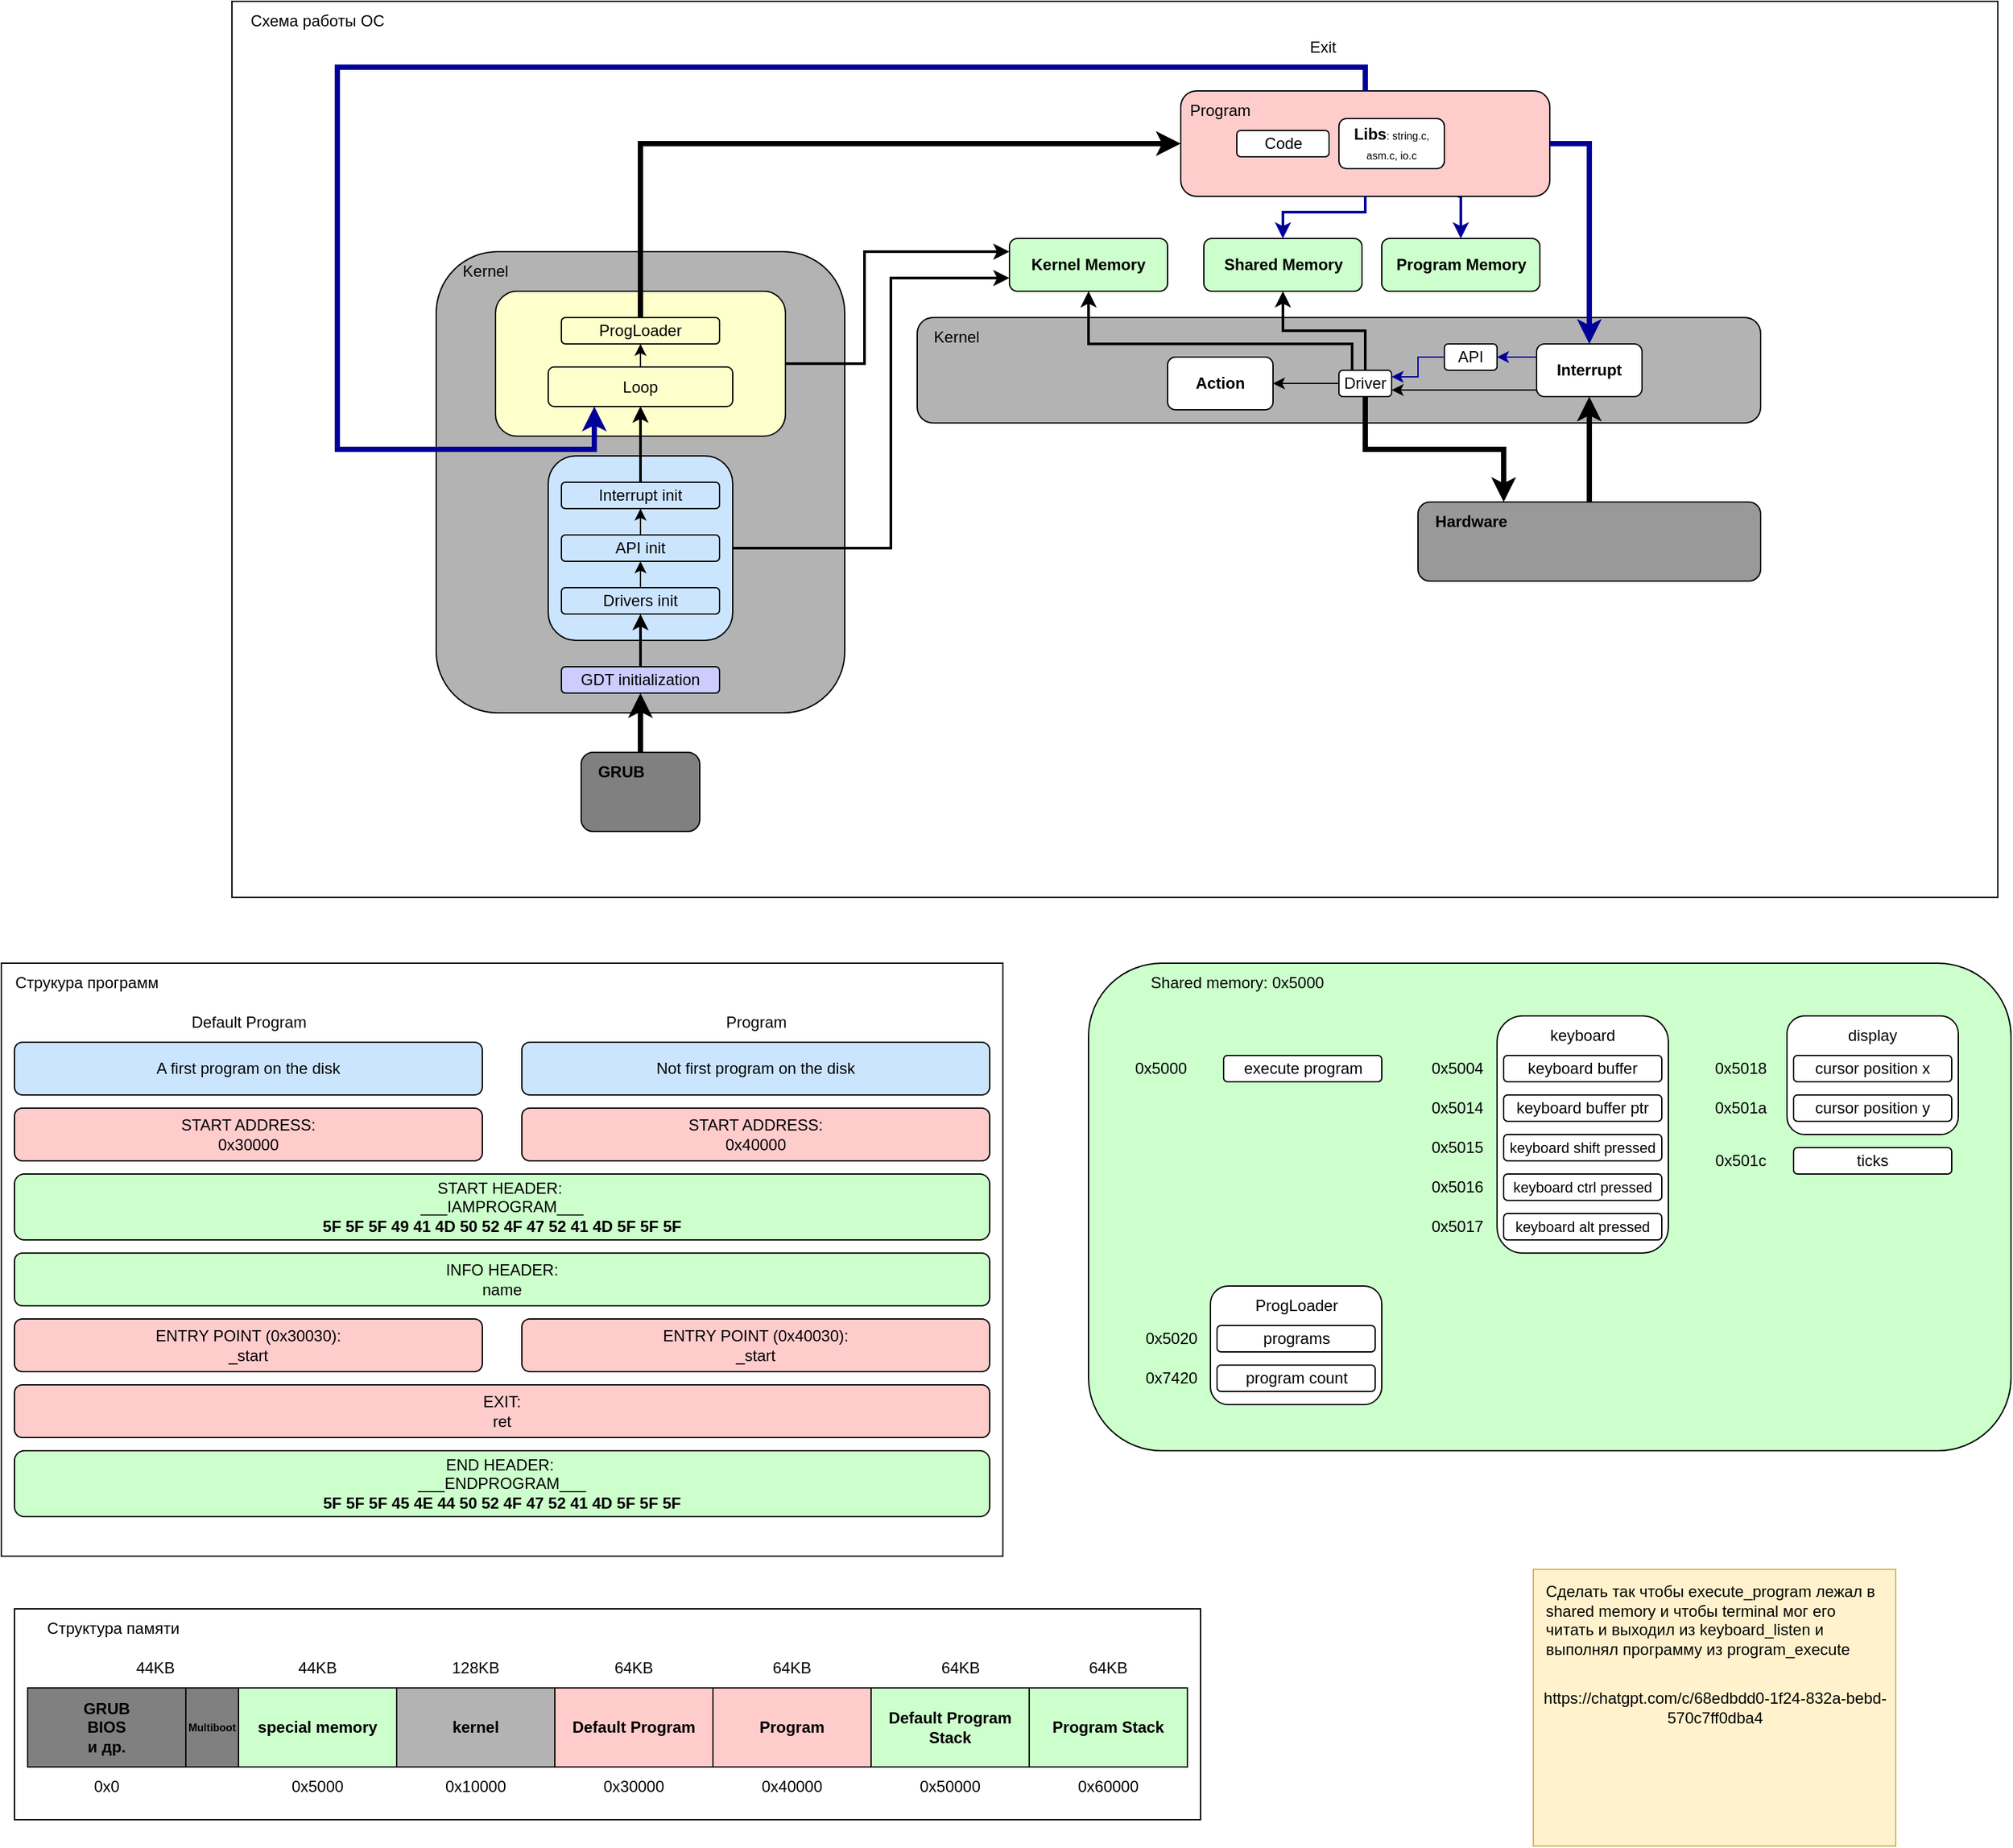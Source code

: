 <mxfile version="28.1.2">
  <diagram name="Page-1" id="FCg047ZmniYvs8AbTUPz">
    <mxGraphModel dx="1831" dy="602" grid="1" gridSize="10" guides="1" tooltips="1" connect="1" arrows="1" fold="1" page="1" pageScale="1" pageWidth="850" pageHeight="1100" math="0" shadow="0">
      <root>
        <mxCell id="0" />
        <mxCell id="1" parent="0" />
        <mxCell id="QtdNPSn90gwQSZT8zCZ1-62" value="" style="rounded=0;whiteSpace=wrap;html=1;" parent="1" vertex="1">
          <mxGeometry x="-795" y="1280" width="900" height="160" as="geometry" />
        </mxCell>
        <mxCell id="rvBd5DFb6fozkhR1xG3s-3" value="" style="rounded=0;whiteSpace=wrap;html=1;" parent="1" vertex="1">
          <mxGeometry x="-805" y="790" width="760" height="450" as="geometry" />
        </mxCell>
        <mxCell id="rvBd5DFb6fozkhR1xG3s-4" value="Струкура программ" style="text;html=1;align=center;verticalAlign=middle;whiteSpace=wrap;rounded=0;" parent="1" vertex="1">
          <mxGeometry x="-805" y="790" width="130" height="30" as="geometry" />
        </mxCell>
        <mxCell id="-tcE8rUrM36b7BvTMz05-57" value="" style="rounded=1;whiteSpace=wrap;html=1;fontStyle=1;align=center;fillColor=#CCFFCC;" parent="1" vertex="1">
          <mxGeometry x="20" y="790" width="700" height="370" as="geometry" />
        </mxCell>
        <mxCell id="-tcE8rUrM36b7BvTMz05-58" value="Shared&amp;nbsp;memory: 0x5000" style="text;html=1;align=center;verticalAlign=middle;whiteSpace=wrap;rounded=0;" parent="1" vertex="1">
          <mxGeometry x="62.5" y="790" width="140" height="30" as="geometry" />
        </mxCell>
        <mxCell id="-tcE8rUrM36b7BvTMz05-63" value="" style="group" parent="1" vertex="1" connectable="0">
          <mxGeometry x="330" y="830" width="130" height="180" as="geometry" />
        </mxCell>
        <mxCell id="-tcE8rUrM36b7BvTMz05-61" value="" style="rounded=1;whiteSpace=wrap;html=1;" parent="-tcE8rUrM36b7BvTMz05-63" vertex="1">
          <mxGeometry width="130" height="180" as="geometry" />
        </mxCell>
        <mxCell id="-tcE8rUrM36b7BvTMz05-59" value="keyboard buffer" style="rounded=1;whiteSpace=wrap;html=1;" parent="-tcE8rUrM36b7BvTMz05-63" vertex="1">
          <mxGeometry x="5" y="30" width="120" height="20" as="geometry" />
        </mxCell>
        <mxCell id="-tcE8rUrM36b7BvTMz05-60" value="keyboard buffer ptr" style="rounded=1;whiteSpace=wrap;html=1;" parent="-tcE8rUrM36b7BvTMz05-63" vertex="1">
          <mxGeometry x="5" y="60" width="120" height="20" as="geometry" />
        </mxCell>
        <mxCell id="-tcE8rUrM36b7BvTMz05-62" value="keyboard" style="text;html=1;align=center;verticalAlign=middle;whiteSpace=wrap;rounded=0;" parent="-tcE8rUrM36b7BvTMz05-63" vertex="1">
          <mxGeometry x="5" width="120" height="30" as="geometry" />
        </mxCell>
        <mxCell id="-tcE8rUrM36b7BvTMz05-70" value="&lt;font style=&quot;font-size: 11px;&quot;&gt;keyboard shift pressed&lt;/font&gt;" style="rounded=1;whiteSpace=wrap;html=1;" parent="-tcE8rUrM36b7BvTMz05-63" vertex="1">
          <mxGeometry x="5" y="90" width="120" height="20" as="geometry" />
        </mxCell>
        <mxCell id="Fx7pZhKHwuvRIzn_ycLN-7" value="&lt;font style=&quot;font-size: 11px;&quot;&gt;keyboard ctrl pressed&lt;/font&gt;" style="rounded=1;whiteSpace=wrap;html=1;" parent="-tcE8rUrM36b7BvTMz05-63" vertex="1">
          <mxGeometry x="5" y="120" width="120" height="20" as="geometry" />
        </mxCell>
        <mxCell id="Fx7pZhKHwuvRIzn_ycLN-8" value="&lt;font style=&quot;font-size: 11px;&quot;&gt;keyboard alt pressed&lt;/font&gt;" style="rounded=1;whiteSpace=wrap;html=1;" parent="-tcE8rUrM36b7BvTMz05-63" vertex="1">
          <mxGeometry x="5" y="150" width="120" height="20" as="geometry" />
        </mxCell>
        <mxCell id="-tcE8rUrM36b7BvTMz05-65" value="" style="group" parent="1" vertex="1" connectable="0">
          <mxGeometry x="550" y="830" width="130" height="120" as="geometry" />
        </mxCell>
        <mxCell id="-tcE8rUrM36b7BvTMz05-66" value="" style="rounded=1;whiteSpace=wrap;html=1;" parent="-tcE8rUrM36b7BvTMz05-65" vertex="1">
          <mxGeometry width="130" height="90" as="geometry" />
        </mxCell>
        <mxCell id="-tcE8rUrM36b7BvTMz05-67" value="cursor position x" style="rounded=1;whiteSpace=wrap;html=1;" parent="-tcE8rUrM36b7BvTMz05-65" vertex="1">
          <mxGeometry x="5" y="30" width="120" height="20" as="geometry" />
        </mxCell>
        <mxCell id="-tcE8rUrM36b7BvTMz05-68" value="cursor position y" style="rounded=1;whiteSpace=wrap;html=1;" parent="-tcE8rUrM36b7BvTMz05-65" vertex="1">
          <mxGeometry x="5" y="60" width="120" height="20" as="geometry" />
        </mxCell>
        <mxCell id="-tcE8rUrM36b7BvTMz05-69" value="display" style="text;html=1;align=center;verticalAlign=middle;whiteSpace=wrap;rounded=0;" parent="-tcE8rUrM36b7BvTMz05-65" vertex="1">
          <mxGeometry x="5" width="120" height="30" as="geometry" />
        </mxCell>
        <mxCell id="9-nSru1XXpZIgcONNZPy-1" value="0x5004" style="text;html=1;align=center;verticalAlign=middle;whiteSpace=wrap;rounded=0;" parent="1" vertex="1">
          <mxGeometry x="270" y="860" width="60" height="20" as="geometry" />
        </mxCell>
        <mxCell id="9-nSru1XXpZIgcONNZPy-2" value="0x5014" style="text;html=1;align=center;verticalAlign=middle;whiteSpace=wrap;rounded=0;" parent="1" vertex="1">
          <mxGeometry x="270" y="890" width="60" height="20" as="geometry" />
        </mxCell>
        <mxCell id="9-nSru1XXpZIgcONNZPy-3" value="0x5015" style="text;html=1;align=center;verticalAlign=middle;whiteSpace=wrap;rounded=0;" parent="1" vertex="1">
          <mxGeometry x="270" y="920" width="60" height="20" as="geometry" />
        </mxCell>
        <mxCell id="Fx7pZhKHwuvRIzn_ycLN-9" value="0x5016" style="text;html=1;align=center;verticalAlign=middle;whiteSpace=wrap;rounded=0;" parent="1" vertex="1">
          <mxGeometry x="270" y="950" width="60" height="20" as="geometry" />
        </mxCell>
        <mxCell id="Fx7pZhKHwuvRIzn_ycLN-10" value="0x5017" style="text;html=1;align=center;verticalAlign=middle;whiteSpace=wrap;rounded=0;" parent="1" vertex="1">
          <mxGeometry x="270" y="980" width="60" height="20" as="geometry" />
        </mxCell>
        <mxCell id="Fx7pZhKHwuvRIzn_ycLN-11" value="0x5018" style="text;html=1;align=center;verticalAlign=middle;whiteSpace=wrap;rounded=0;" parent="1" vertex="1">
          <mxGeometry x="485" y="860" width="60" height="20" as="geometry" />
        </mxCell>
        <mxCell id="Fx7pZhKHwuvRIzn_ycLN-13" value="0x501a" style="text;html=1;align=center;verticalAlign=middle;whiteSpace=wrap;rounded=0;" parent="1" vertex="1">
          <mxGeometry x="485" y="890" width="60" height="20" as="geometry" />
        </mxCell>
        <mxCell id="Fx7pZhKHwuvRIzn_ycLN-20" value="ticks" style="rounded=1;whiteSpace=wrap;html=1;" parent="1" vertex="1">
          <mxGeometry x="555" y="930" width="120" height="20" as="geometry" />
        </mxCell>
        <mxCell id="Fx7pZhKHwuvRIzn_ycLN-21" value="0x501c" style="text;html=1;align=center;verticalAlign=middle;whiteSpace=wrap;rounded=0;" parent="1" vertex="1">
          <mxGeometry x="485" y="930" width="60" height="20" as="geometry" />
        </mxCell>
        <mxCell id="rvBd5DFb6fozkhR1xG3s-1" value="START HEADER:&amp;nbsp;&lt;br&gt;___IAMPROGRAM___&lt;br&gt;&lt;b&gt;5F 5F 5F 49 41 4D 50 52 4F 47 52 41 4D 5F 5F 5F&lt;/b&gt;" style="rounded=1;whiteSpace=wrap;html=1;fillColor=#CCFFCC;" parent="1" vertex="1">
          <mxGeometry x="-795" y="950" width="740" height="50" as="geometry" />
        </mxCell>
        <mxCell id="rvBd5DFb6fozkhR1xG3s-5" value="END HEADER:&amp;nbsp;&lt;br&gt;___ENDPROGRAM___&lt;br&gt;&lt;b&gt;5F 5F 5F 45 4E 44 50 52 4F 47 52 41 4D 5F 5F 5F&lt;/b&gt;" style="rounded=1;whiteSpace=wrap;html=1;fillColor=#CCFFCC;" parent="1" vertex="1">
          <mxGeometry x="-795" y="1160" width="740" height="50" as="geometry" />
        </mxCell>
        <mxCell id="rvBd5DFb6fozkhR1xG3s-6" value="ENTRY POINT (0x30030):&lt;br&gt;_start" style="rounded=1;whiteSpace=wrap;html=1;fillColor=#FFCCCC;" parent="1" vertex="1">
          <mxGeometry x="-795" y="1060" width="355" height="40" as="geometry" />
        </mxCell>
        <mxCell id="rvBd5DFb6fozkhR1xG3s-7" value="EXIT:&lt;br&gt;ret" style="rounded=1;whiteSpace=wrap;html=1;fillColor=#FFCCCC;" parent="1" vertex="1">
          <mxGeometry x="-795" y="1110" width="740" height="40" as="geometry" />
        </mxCell>
        <mxCell id="rvBd5DFb6fozkhR1xG3s-8" value="START ADDRESS:&lt;br&gt;0x30000" style="rounded=1;whiteSpace=wrap;html=1;fillColor=#FFCCCC;" parent="1" vertex="1">
          <mxGeometry x="-795" y="900" width="355" height="40" as="geometry" />
        </mxCell>
        <mxCell id="rvBd5DFb6fozkhR1xG3s-17" value="INFO HEADER:&lt;div&gt;name&lt;/div&gt;" style="rounded=1;whiteSpace=wrap;html=1;fillColor=#CCFFCC;" parent="1" vertex="1">
          <mxGeometry x="-795" y="1010" width="740" height="40" as="geometry" />
        </mxCell>
        <mxCell id="P1c2-JbZTMkBssamJEXa-22" value="" style="rounded=0;whiteSpace=wrap;html=1;" parent="1" vertex="1">
          <mxGeometry x="-785" y="1340" width="880" height="60" as="geometry" />
        </mxCell>
        <mxCell id="P1c2-JbZTMkBssamJEXa-23" value="Структура памяти" style="text;html=1;align=center;verticalAlign=middle;whiteSpace=wrap;rounded=0;" parent="1" vertex="1">
          <mxGeometry x="-785" y="1280" width="130" height="30" as="geometry" />
        </mxCell>
        <mxCell id="P1c2-JbZTMkBssamJEXa-24" value="GRUB&lt;br&gt;BIOS&lt;br&gt;и др." style="rounded=0;whiteSpace=wrap;html=1;fillColor=#808080;fontStyle=1" parent="1" vertex="1">
          <mxGeometry x="-785" y="1340" width="120" height="60" as="geometry" />
        </mxCell>
        <mxCell id="P1c2-JbZTMkBssamJEXa-25" value="" style="rounded=0;whiteSpace=wrap;html=1;fillColor=#808080;fontStyle=1" parent="1" vertex="1">
          <mxGeometry x="-665" y="1340" width="40" height="60" as="geometry" />
        </mxCell>
        <mxCell id="P1c2-JbZTMkBssamJEXa-26" value="0x0" style="text;html=1;align=center;verticalAlign=middle;whiteSpace=wrap;rounded=0;" parent="1" vertex="1">
          <mxGeometry x="-785" y="1400" width="120" height="30" as="geometry" />
        </mxCell>
        <mxCell id="P1c2-JbZTMkBssamJEXa-27" value="Multiboot" style="text;html=1;align=center;verticalAlign=middle;whiteSpace=wrap;rounded=0;fontStyle=1;rotation=0;fontSize=8;" parent="1" vertex="1">
          <mxGeometry x="-675" y="1357.5" width="60" height="25" as="geometry" />
        </mxCell>
        <mxCell id="P1c2-JbZTMkBssamJEXa-28" value="0x5000" style="text;html=1;align=center;verticalAlign=middle;whiteSpace=wrap;rounded=0;" parent="1" vertex="1">
          <mxGeometry x="-625" y="1400" width="120" height="30" as="geometry" />
        </mxCell>
        <mxCell id="P1c2-JbZTMkBssamJEXa-29" value="special memory" style="rounded=0;whiteSpace=wrap;html=1;fillColor=#CCFFCC;fontStyle=1" parent="1" vertex="1">
          <mxGeometry x="-625" y="1340" width="120" height="60" as="geometry" />
        </mxCell>
        <mxCell id="P1c2-JbZTMkBssamJEXa-30" value="kernel" style="rounded=0;whiteSpace=wrap;html=1;fillColor=#B3B3B3;fontStyle=1" parent="1" vertex="1">
          <mxGeometry x="-505" y="1340" width="120" height="60" as="geometry" />
        </mxCell>
        <mxCell id="P1c2-JbZTMkBssamJEXa-31" value="0x10000" style="text;html=1;align=center;verticalAlign=middle;whiteSpace=wrap;rounded=0;" parent="1" vertex="1">
          <mxGeometry x="-505" y="1400" width="120" height="30" as="geometry" />
        </mxCell>
        <mxCell id="P1c2-JbZTMkBssamJEXa-32" value="Default Program" style="rounded=0;whiteSpace=wrap;html=1;fillColor=#FFCCCC;fontStyle=1" parent="1" vertex="1">
          <mxGeometry x="-385" y="1340" width="120" height="60" as="geometry" />
        </mxCell>
        <mxCell id="P1c2-JbZTMkBssamJEXa-33" value="0x30000" style="text;html=1;align=center;verticalAlign=middle;whiteSpace=wrap;rounded=0;" parent="1" vertex="1">
          <mxGeometry x="-385" y="1400" width="120" height="30" as="geometry" />
        </mxCell>
        <mxCell id="P1c2-JbZTMkBssamJEXa-34" value="Program" style="rounded=0;whiteSpace=wrap;html=1;fillColor=#FFCCCC;fontStyle=1" parent="1" vertex="1">
          <mxGeometry x="-265" y="1340" width="120" height="60" as="geometry" />
        </mxCell>
        <mxCell id="P1c2-JbZTMkBssamJEXa-35" value="0x40000" style="text;html=1;align=center;verticalAlign=middle;whiteSpace=wrap;rounded=0;" parent="1" vertex="1">
          <mxGeometry x="-265" y="1400" width="120" height="30" as="geometry" />
        </mxCell>
        <mxCell id="P1c2-JbZTMkBssamJEXa-36" value="64KB" style="text;html=1;align=center;verticalAlign=middle;whiteSpace=wrap;rounded=0;" parent="1" vertex="1">
          <mxGeometry x="-348.75" y="1310" width="47.5" height="30" as="geometry" />
        </mxCell>
        <mxCell id="P1c2-JbZTMkBssamJEXa-37" value="64KB" style="text;html=1;align=center;verticalAlign=middle;whiteSpace=wrap;rounded=0;" parent="1" vertex="1">
          <mxGeometry x="-228.75" y="1310" width="47.5" height="30" as="geometry" />
        </mxCell>
        <mxCell id="P1c2-JbZTMkBssamJEXa-38" value="128KB" style="text;html=1;align=center;verticalAlign=middle;whiteSpace=wrap;rounded=0;" parent="1" vertex="1">
          <mxGeometry x="-468.75" y="1310" width="47.5" height="30" as="geometry" />
        </mxCell>
        <mxCell id="P1c2-JbZTMkBssamJEXa-39" value="44KB" style="text;html=1;align=center;verticalAlign=middle;whiteSpace=wrap;rounded=0;" parent="1" vertex="1">
          <mxGeometry x="-588.75" y="1310" width="47.5" height="30" as="geometry" />
        </mxCell>
        <mxCell id="P1c2-JbZTMkBssamJEXa-40" value="44KB" style="text;html=1;align=center;verticalAlign=middle;whiteSpace=wrap;rounded=0;" parent="1" vertex="1">
          <mxGeometry x="-712.5" y="1310" width="47.5" height="30" as="geometry" />
        </mxCell>
        <mxCell id="P1c2-JbZTMkBssamJEXa-42" value="Default Program Stack" style="rounded=0;whiteSpace=wrap;html=1;fillColor=#CCFFCC;fontStyle=1" parent="1" vertex="1">
          <mxGeometry x="-145" y="1340" width="120" height="60" as="geometry" />
        </mxCell>
        <mxCell id="P1c2-JbZTMkBssamJEXa-44" value="Program Stack" style="rounded=0;whiteSpace=wrap;html=1;fillColor=#CCFFCC;fontStyle=1" parent="1" vertex="1">
          <mxGeometry x="-25" y="1340" width="120" height="60" as="geometry" />
        </mxCell>
        <mxCell id="P1c2-JbZTMkBssamJEXa-45" value="0x50000" style="text;html=1;align=center;verticalAlign=middle;whiteSpace=wrap;rounded=0;" parent="1" vertex="1">
          <mxGeometry x="-145" y="1400" width="120" height="30" as="geometry" />
        </mxCell>
        <mxCell id="P1c2-JbZTMkBssamJEXa-46" value="0x60000" style="text;html=1;align=center;verticalAlign=middle;whiteSpace=wrap;rounded=0;" parent="1" vertex="1">
          <mxGeometry x="-25" y="1400" width="120" height="30" as="geometry" />
        </mxCell>
        <mxCell id="P1c2-JbZTMkBssamJEXa-47" value="64KB" style="text;html=1;align=center;verticalAlign=middle;whiteSpace=wrap;rounded=0;" parent="1" vertex="1">
          <mxGeometry x="-101.25" y="1310" width="47.5" height="30" as="geometry" />
        </mxCell>
        <mxCell id="P1c2-JbZTMkBssamJEXa-48" value="64KB" style="text;html=1;align=center;verticalAlign=middle;whiteSpace=wrap;rounded=0;" parent="1" vertex="1">
          <mxGeometry x="11.25" y="1310" width="47.5" height="30" as="geometry" />
        </mxCell>
        <mxCell id="QtdNPSn90gwQSZT8zCZ1-1" value="" style="rounded=0;whiteSpace=wrap;html=1;" parent="1" vertex="1">
          <mxGeometry x="-630" y="60" width="1340" height="680" as="geometry" />
        </mxCell>
        <mxCell id="QtdNPSn90gwQSZT8zCZ1-7" value="" style="group" parent="1" vertex="1" connectable="0">
          <mxGeometry x="-110" y="300" width="640" height="80" as="geometry" />
        </mxCell>
        <mxCell id="QtdNPSn90gwQSZT8zCZ1-8" value="" style="rounded=1;whiteSpace=wrap;html=1;fillColor=#B3B3B3;" parent="QtdNPSn90gwQSZT8zCZ1-7" vertex="1">
          <mxGeometry width="640" height="80" as="geometry" />
        </mxCell>
        <mxCell id="QtdNPSn90gwQSZT8zCZ1-9" value="Kernel" style="text;html=1;align=center;verticalAlign=middle;whiteSpace=wrap;rounded=0;" parent="QtdNPSn90gwQSZT8zCZ1-7" vertex="1">
          <mxGeometry width="60" height="30" as="geometry" />
        </mxCell>
        <mxCell id="QtdNPSn90gwQSZT8zCZ1-10" value="API" style="rounded=1;whiteSpace=wrap;html=1;" parent="QtdNPSn90gwQSZT8zCZ1-7" vertex="1">
          <mxGeometry x="400" y="20" width="40" height="20" as="geometry" />
        </mxCell>
        <mxCell id="QtdNPSn90gwQSZT8zCZ1-11" style="edgeStyle=orthogonalEdgeStyle;rounded=0;orthogonalLoop=1;jettySize=auto;html=1;exitX=0;exitY=0.25;exitDx=0;exitDy=0;entryX=1;entryY=0.5;entryDx=0;entryDy=0;strokeColor=#000099;" parent="1" source="QtdNPSn90gwQSZT8zCZ1-13" target="QtdNPSn90gwQSZT8zCZ1-10" edge="1">
          <mxGeometry relative="1" as="geometry" />
        </mxCell>
        <mxCell id="QtdNPSn90gwQSZT8zCZ1-12" style="edgeStyle=orthogonalEdgeStyle;rounded=0;orthogonalLoop=1;jettySize=auto;html=1;exitX=0;exitY=0.75;exitDx=0;exitDy=0;entryX=1;entryY=0.75;entryDx=0;entryDy=0;" parent="1" source="QtdNPSn90gwQSZT8zCZ1-13" target="QtdNPSn90gwQSZT8zCZ1-17" edge="1">
          <mxGeometry relative="1" as="geometry">
            <Array as="points">
              <mxPoint x="360" y="355" />
            </Array>
          </mxGeometry>
        </mxCell>
        <mxCell id="QtdNPSn90gwQSZT8zCZ1-13" value="Interrupt" style="rounded=1;whiteSpace=wrap;html=1;fontStyle=1" parent="1" vertex="1">
          <mxGeometry x="360" y="320" width="80" height="40" as="geometry" />
        </mxCell>
        <mxCell id="QtdNPSn90gwQSZT8zCZ1-14" style="edgeStyle=orthogonalEdgeStyle;rounded=0;orthogonalLoop=1;jettySize=auto;html=1;exitX=0;exitY=0.5;exitDx=0;exitDy=0;entryX=1;entryY=0.5;entryDx=0;entryDy=0;" parent="1" source="QtdNPSn90gwQSZT8zCZ1-17" target="QtdNPSn90gwQSZT8zCZ1-18" edge="1">
          <mxGeometry relative="1" as="geometry" />
        </mxCell>
        <mxCell id="QtdNPSn90gwQSZT8zCZ1-15" style="edgeStyle=orthogonalEdgeStyle;rounded=0;orthogonalLoop=1;jettySize=auto;html=1;exitX=0.5;exitY=0;exitDx=0;exitDy=0;entryX=0.5;entryY=1;entryDx=0;entryDy=0;strokeWidth=2;" parent="1" source="QtdNPSn90gwQSZT8zCZ1-17" target="QtdNPSn90gwQSZT8zCZ1-23" edge="1">
          <mxGeometry relative="1" as="geometry">
            <Array as="points">
              <mxPoint x="230" y="310" />
              <mxPoint x="168" y="310" />
            </Array>
          </mxGeometry>
        </mxCell>
        <mxCell id="QtdNPSn90gwQSZT8zCZ1-16" style="edgeStyle=orthogonalEdgeStyle;rounded=0;orthogonalLoop=1;jettySize=auto;html=1;exitX=0.5;exitY=1;exitDx=0;exitDy=0;entryX=0.25;entryY=0;entryDx=0;entryDy=0;strokeWidth=4;" parent="1" source="QtdNPSn90gwQSZT8zCZ1-17" target="QtdNPSn90gwQSZT8zCZ1-25" edge="1">
          <mxGeometry relative="1" as="geometry" />
        </mxCell>
        <mxCell id="QtdNPSn90gwQSZT8zCZ1-72" style="edgeStyle=orthogonalEdgeStyle;rounded=0;orthogonalLoop=1;jettySize=auto;html=1;exitX=0.25;exitY=0;exitDx=0;exitDy=0;entryX=0.5;entryY=1;entryDx=0;entryDy=0;strokeWidth=2;" parent="1" source="QtdNPSn90gwQSZT8zCZ1-17" target="QtdNPSn90gwQSZT8zCZ1-71" edge="1">
          <mxGeometry relative="1" as="geometry">
            <Array as="points">
              <mxPoint x="220" y="320" />
              <mxPoint x="20" y="320" />
            </Array>
          </mxGeometry>
        </mxCell>
        <mxCell id="QtdNPSn90gwQSZT8zCZ1-17" value="Driver" style="rounded=1;whiteSpace=wrap;html=1;" parent="1" vertex="1">
          <mxGeometry x="210" y="340" width="40" height="20" as="geometry" />
        </mxCell>
        <mxCell id="QtdNPSn90gwQSZT8zCZ1-18" value="Action" style="rounded=1;whiteSpace=wrap;html=1;fontStyle=1" parent="1" vertex="1">
          <mxGeometry x="80" y="330" width="80" height="40" as="geometry" />
        </mxCell>
        <mxCell id="QtdNPSn90gwQSZT8zCZ1-23" value="Shared Memory" style="rounded=1;whiteSpace=wrap;html=1;fontStyle=1;align=center;fillColor=#CCFFCC;" parent="1" vertex="1">
          <mxGeometry x="107.5" y="240" width="120" height="40" as="geometry" />
        </mxCell>
        <mxCell id="QtdNPSn90gwQSZT8zCZ1-24" style="edgeStyle=orthogonalEdgeStyle;rounded=0;orthogonalLoop=1;jettySize=auto;html=1;exitX=0.5;exitY=0;exitDx=0;exitDy=0;entryX=0.5;entryY=1;entryDx=0;entryDy=0;strokeWidth=4;" parent="1" source="QtdNPSn90gwQSZT8zCZ1-25" target="QtdNPSn90gwQSZT8zCZ1-13" edge="1">
          <mxGeometry relative="1" as="geometry" />
        </mxCell>
        <mxCell id="QtdNPSn90gwQSZT8zCZ1-25" value="" style="rounded=1;whiteSpace=wrap;html=1;fillColor=#999999;" parent="1" vertex="1">
          <mxGeometry x="270" y="440" width="260" height="60" as="geometry" />
        </mxCell>
        <mxCell id="QtdNPSn90gwQSZT8zCZ1-26" value="Hardware" style="text;html=1;align=center;verticalAlign=middle;resizable=0;points=[];autosize=1;fontColor=#000000;fontStyle=1" parent="1" vertex="1">
          <mxGeometry x="270" y="440" width="80" height="30" as="geometry" />
        </mxCell>
        <mxCell id="QtdNPSn90gwQSZT8zCZ1-27" style="edgeStyle=orthogonalEdgeStyle;rounded=0;orthogonalLoop=1;jettySize=auto;html=1;exitX=0;exitY=0.5;exitDx=0;exitDy=0;entryX=1;entryY=0.25;entryDx=0;entryDy=0;strokeColor=#000099;" parent="1" source="QtdNPSn90gwQSZT8zCZ1-10" target="QtdNPSn90gwQSZT8zCZ1-17" edge="1">
          <mxGeometry relative="1" as="geometry" />
        </mxCell>
        <mxCell id="QtdNPSn90gwQSZT8zCZ1-29" value="Схема работы ОС" style="text;html=1;align=center;verticalAlign=middle;whiteSpace=wrap;rounded=0;" parent="1" vertex="1">
          <mxGeometry x="-630" y="60" width="130" height="30" as="geometry" />
        </mxCell>
        <mxCell id="QtdNPSn90gwQSZT8zCZ1-30" value="" style="group" parent="1" vertex="1" connectable="0">
          <mxGeometry x="-365" y="630" width="90" height="60" as="geometry" />
        </mxCell>
        <mxCell id="QtdNPSn90gwQSZT8zCZ1-31" value="" style="rounded=1;whiteSpace=wrap;html=1;fillColor=#808080;" parent="QtdNPSn90gwQSZT8zCZ1-30" vertex="1">
          <mxGeometry width="90" height="60" as="geometry" />
        </mxCell>
        <mxCell id="QtdNPSn90gwQSZT8zCZ1-32" value="GRUB" style="text;html=1;align=center;verticalAlign=middle;resizable=0;points=[];autosize=1;fontColor=#000000;fontStyle=1" parent="QtdNPSn90gwQSZT8zCZ1-30" vertex="1">
          <mxGeometry width="60" height="30" as="geometry" />
        </mxCell>
        <mxCell id="QtdNPSn90gwQSZT8zCZ1-33" value="" style="rounded=1;whiteSpace=wrap;html=1;fillColor=#B3B3B3;" parent="1" vertex="1">
          <mxGeometry x="-475" y="250" width="310" height="350" as="geometry" />
        </mxCell>
        <mxCell id="QtdNPSn90gwQSZT8zCZ1-34" value="Kernel" style="text;html=1;align=center;verticalAlign=middle;whiteSpace=wrap;rounded=0;" parent="1" vertex="1">
          <mxGeometry x="-475" y="250" width="75" height="30" as="geometry" />
        </mxCell>
        <mxCell id="QtdNPSn90gwQSZT8zCZ1-35" value="GDT initialization" style="rounded=1;whiteSpace=wrap;html=1;fillColor=#CCCCFF;" parent="1" vertex="1">
          <mxGeometry x="-380" y="565" width="120" height="20" as="geometry" />
        </mxCell>
        <mxCell id="QtdNPSn90gwQSZT8zCZ1-36" style="edgeStyle=orthogonalEdgeStyle;rounded=0;orthogonalLoop=1;jettySize=auto;html=1;exitX=0.5;exitY=0;exitDx=0;exitDy=0;entryX=0.5;entryY=1;entryDx=0;entryDy=0;strokeWidth=4;" parent="1" source="QtdNPSn90gwQSZT8zCZ1-31" target="QtdNPSn90gwQSZT8zCZ1-35" edge="1">
          <mxGeometry relative="1" as="geometry" />
        </mxCell>
        <mxCell id="QtdNPSn90gwQSZT8zCZ1-37" value="" style="group" parent="1" vertex="1" connectable="0">
          <mxGeometry x="-390" y="465" width="140" height="80" as="geometry" />
        </mxCell>
        <mxCell id="QtdNPSn90gwQSZT8zCZ1-38" value="" style="group" parent="QtdNPSn90gwQSZT8zCZ1-37" vertex="1" connectable="0">
          <mxGeometry y="-60" width="140" height="140" as="geometry" />
        </mxCell>
        <mxCell id="QtdNPSn90gwQSZT8zCZ1-39" value="" style="rounded=1;whiteSpace=wrap;html=1;fillColor=#CCE5FF;" parent="QtdNPSn90gwQSZT8zCZ1-38" vertex="1">
          <mxGeometry width="140" height="140" as="geometry" />
        </mxCell>
        <mxCell id="QtdNPSn90gwQSZT8zCZ1-40" value="Drivers init" style="rounded=1;whiteSpace=wrap;html=1;fillColor=#CCE5FF;" parent="QtdNPSn90gwQSZT8zCZ1-38" vertex="1">
          <mxGeometry x="10" y="100" width="120" height="20" as="geometry" />
        </mxCell>
        <mxCell id="QtdNPSn90gwQSZT8zCZ1-41" style="edgeStyle=orthogonalEdgeStyle;rounded=0;orthogonalLoop=1;jettySize=auto;html=1;exitX=0.5;exitY=0;exitDx=0;exitDy=0;entryX=0.5;entryY=1;entryDx=0;entryDy=0;" parent="QtdNPSn90gwQSZT8zCZ1-38" source="QtdNPSn90gwQSZT8zCZ1-42" target="QtdNPSn90gwQSZT8zCZ1-43" edge="1">
          <mxGeometry relative="1" as="geometry" />
        </mxCell>
        <mxCell id="QtdNPSn90gwQSZT8zCZ1-42" value="API init" style="rounded=1;whiteSpace=wrap;html=1;fillColor=#CCE5FF;" parent="QtdNPSn90gwQSZT8zCZ1-38" vertex="1">
          <mxGeometry x="10" y="60" width="120" height="20" as="geometry" />
        </mxCell>
        <mxCell id="QtdNPSn90gwQSZT8zCZ1-43" value="Interrupt init" style="rounded=1;whiteSpace=wrap;html=1;fillColor=#CCE5FF;" parent="QtdNPSn90gwQSZT8zCZ1-38" vertex="1">
          <mxGeometry x="10" y="20" width="120" height="20" as="geometry" />
        </mxCell>
        <mxCell id="QtdNPSn90gwQSZT8zCZ1-44" style="edgeStyle=orthogonalEdgeStyle;rounded=0;orthogonalLoop=1;jettySize=auto;html=1;exitX=0.5;exitY=0;exitDx=0;exitDy=0;entryX=0.5;entryY=1;entryDx=0;entryDy=0;" parent="QtdNPSn90gwQSZT8zCZ1-38" source="QtdNPSn90gwQSZT8zCZ1-40" target="QtdNPSn90gwQSZT8zCZ1-42" edge="1">
          <mxGeometry relative="1" as="geometry" />
        </mxCell>
        <mxCell id="QtdNPSn90gwQSZT8zCZ1-45" style="edgeStyle=orthogonalEdgeStyle;rounded=0;orthogonalLoop=1;jettySize=auto;html=1;exitX=0.5;exitY=0;exitDx=0;exitDy=0;entryX=0.5;entryY=1;entryDx=0;entryDy=0;strokeWidth=2;" parent="1" source="QtdNPSn90gwQSZT8zCZ1-35" target="QtdNPSn90gwQSZT8zCZ1-40" edge="1">
          <mxGeometry relative="1" as="geometry" />
        </mxCell>
        <mxCell id="QtdNPSn90gwQSZT8zCZ1-74" style="edgeStyle=orthogonalEdgeStyle;rounded=0;orthogonalLoop=1;jettySize=auto;html=1;exitX=1;exitY=0.5;exitDx=0;exitDy=0;entryX=0;entryY=0.25;entryDx=0;entryDy=0;strokeWidth=2;" parent="1" source="QtdNPSn90gwQSZT8zCZ1-52" target="QtdNPSn90gwQSZT8zCZ1-71" edge="1">
          <mxGeometry relative="1" as="geometry">
            <Array as="points">
              <mxPoint x="-150" y="335" />
              <mxPoint x="-150" y="250" />
            </Array>
          </mxGeometry>
        </mxCell>
        <mxCell id="QtdNPSn90gwQSZT8zCZ1-52" value="" style="rounded=1;whiteSpace=wrap;html=1;fillColor=#FFFFCC;" parent="1" vertex="1">
          <mxGeometry x="-430" y="280" width="220" height="110" as="geometry" />
        </mxCell>
        <mxCell id="QtdNPSn90gwQSZT8zCZ1-47" value="ProgLoader" style="rounded=1;whiteSpace=wrap;html=1;fillColor=#FFFFCC;" parent="1" vertex="1">
          <mxGeometry x="-380" y="300" width="120" height="20" as="geometry" />
        </mxCell>
        <mxCell id="QtdNPSn90gwQSZT8zCZ1-59" style="edgeStyle=orthogonalEdgeStyle;rounded=0;orthogonalLoop=1;jettySize=auto;html=1;exitX=0.5;exitY=0;exitDx=0;exitDy=0;entryX=0.5;entryY=1;entryDx=0;entryDy=0;" parent="1" source="QtdNPSn90gwQSZT8zCZ1-55" target="QtdNPSn90gwQSZT8zCZ1-47" edge="1">
          <mxGeometry relative="1" as="geometry" />
        </mxCell>
        <mxCell id="QtdNPSn90gwQSZT8zCZ1-55" value="Loop" style="rounded=1;whiteSpace=wrap;html=1;fillColor=#FFFFCC;" parent="1" vertex="1">
          <mxGeometry x="-390" y="337.5" width="140" height="30" as="geometry" />
        </mxCell>
        <mxCell id="QtdNPSn90gwQSZT8zCZ1-57" style="edgeStyle=orthogonalEdgeStyle;rounded=0;orthogonalLoop=1;jettySize=auto;html=1;exitX=0.5;exitY=0;exitDx=0;exitDy=0;entryX=0.5;entryY=1;entryDx=0;entryDy=0;strokeWidth=2;" parent="1" source="QtdNPSn90gwQSZT8zCZ1-43" target="QtdNPSn90gwQSZT8zCZ1-55" edge="1">
          <mxGeometry relative="1" as="geometry" />
        </mxCell>
        <mxCell id="QtdNPSn90gwQSZT8zCZ1-61" value="" style="edgeStyle=orthogonalEdgeStyle;rounded=0;orthogonalLoop=1;jettySize=auto;html=1;" parent="1" source="QtdNPSn90gwQSZT8zCZ1-39" target="QtdNPSn90gwQSZT8zCZ1-55" edge="1">
          <mxGeometry relative="1" as="geometry" />
        </mxCell>
        <mxCell id="QtdNPSn90gwQSZT8zCZ1-63" value="START ADDRESS:&lt;br&gt;0x40000" style="rounded=1;whiteSpace=wrap;html=1;fillColor=#FFCCCC;" parent="1" vertex="1">
          <mxGeometry x="-410" y="900" width="355" height="40" as="geometry" />
        </mxCell>
        <mxCell id="QtdNPSn90gwQSZT8zCZ1-64" value="Default Program" style="text;html=1;align=center;verticalAlign=middle;whiteSpace=wrap;rounded=0;" parent="1" vertex="1">
          <mxGeometry x="-662.5" y="820" width="90" height="30" as="geometry" />
        </mxCell>
        <mxCell id="QtdNPSn90gwQSZT8zCZ1-65" value="Program" style="text;html=1;align=center;verticalAlign=middle;whiteSpace=wrap;rounded=0;" parent="1" vertex="1">
          <mxGeometry x="-262.5" y="820" width="60" height="30" as="geometry" />
        </mxCell>
        <mxCell id="QtdNPSn90gwQSZT8zCZ1-67" value="ENTRY POINT (0x40030):&lt;br&gt;_start" style="rounded=1;whiteSpace=wrap;html=1;fillColor=#FFCCCC;" parent="1" vertex="1">
          <mxGeometry x="-410" y="1060" width="355" height="40" as="geometry" />
        </mxCell>
        <mxCell id="QtdNPSn90gwQSZT8zCZ1-68" value="A first program on the disk" style="rounded=1;whiteSpace=wrap;html=1;fillColor=#CCE5FF;" parent="1" vertex="1">
          <mxGeometry x="-795" y="850" width="355" height="40" as="geometry" />
        </mxCell>
        <mxCell id="QtdNPSn90gwQSZT8zCZ1-69" value="Not first program on the disk" style="rounded=1;whiteSpace=wrap;html=1;fillColor=#CCE5FF;" parent="1" vertex="1">
          <mxGeometry x="-410" y="850" width="355" height="40" as="geometry" />
        </mxCell>
        <mxCell id="QtdNPSn90gwQSZT8zCZ1-71" value="Kernel Memory" style="rounded=1;whiteSpace=wrap;html=1;fontStyle=1;align=center;fillColor=#CCFFCC;" parent="1" vertex="1">
          <mxGeometry x="-40" y="240" width="120" height="40" as="geometry" />
        </mxCell>
        <mxCell id="QtdNPSn90gwQSZT8zCZ1-73" style="edgeStyle=orthogonalEdgeStyle;rounded=0;orthogonalLoop=1;jettySize=auto;html=1;exitX=1;exitY=0.5;exitDx=0;exitDy=0;entryX=0;entryY=0.75;entryDx=0;entryDy=0;strokeWidth=2;" parent="1" source="QtdNPSn90gwQSZT8zCZ1-39" target="QtdNPSn90gwQSZT8zCZ1-71" edge="1">
          <mxGeometry relative="1" as="geometry">
            <Array as="points">
              <mxPoint x="-130" y="475" />
              <mxPoint x="-130" y="270" />
            </Array>
          </mxGeometry>
        </mxCell>
        <mxCell id="QtdNPSn90gwQSZT8zCZ1-86" style="edgeStyle=orthogonalEdgeStyle;rounded=0;orthogonalLoop=1;jettySize=auto;html=1;exitX=0.75;exitY=1;exitDx=0;exitDy=0;entryX=0.5;entryY=0;entryDx=0;entryDy=0;strokeColor=#000099;strokeWidth=2;" parent="1" source="QtdNPSn90gwQSZT8zCZ1-4" target="QtdNPSn90gwQSZT8zCZ1-84" edge="1">
          <mxGeometry relative="1" as="geometry" />
        </mxCell>
        <mxCell id="QtdNPSn90gwQSZT8zCZ1-4" value="" style="rounded=1;whiteSpace=wrap;html=1;fillColor=#FFCCCC;" parent="1" vertex="1">
          <mxGeometry x="90" y="128" width="280" height="80" as="geometry" />
        </mxCell>
        <mxCell id="QtdNPSn90gwQSZT8zCZ1-5" value="Program" style="text;html=1;align=center;verticalAlign=middle;whiteSpace=wrap;rounded=0;" parent="1" vertex="1">
          <mxGeometry x="90" y="128" width="60" height="30" as="geometry" />
        </mxCell>
        <mxCell id="QtdNPSn90gwQSZT8zCZ1-20" value="&lt;font&gt;&lt;b&gt;Libs&lt;/b&gt;&lt;/font&gt;&lt;font style=&quot;font-size: 8px;&quot;&gt;: string.c, asm.c, io.c&lt;/font&gt;" style="rounded=1;whiteSpace=wrap;html=1;align=center;fontStyle=0" parent="1" vertex="1">
          <mxGeometry x="210" y="149" width="80" height="38" as="geometry" />
        </mxCell>
        <mxCell id="QtdNPSn90gwQSZT8zCZ1-77" value="Code" style="rounded=1;whiteSpace=wrap;html=1;align=center;fontStyle=0" parent="1" vertex="1">
          <mxGeometry x="132.5" y="158" width="70" height="20" as="geometry" />
        </mxCell>
        <mxCell id="QtdNPSn90gwQSZT8zCZ1-60" style="edgeStyle=orthogonalEdgeStyle;rounded=0;orthogonalLoop=1;jettySize=auto;html=1;exitX=0.5;exitY=0;exitDx=0;exitDy=0;entryX=0;entryY=0.5;entryDx=0;entryDy=0;flowAnimation=0;strokeWidth=4;" parent="1" source="QtdNPSn90gwQSZT8zCZ1-47" target="QtdNPSn90gwQSZT8zCZ1-4" edge="1">
          <mxGeometry relative="1" as="geometry">
            <mxPoint x="160" y="180.0" as="targetPoint" />
          </mxGeometry>
        </mxCell>
        <mxCell id="QtdNPSn90gwQSZT8zCZ1-19" style="edgeStyle=orthogonalEdgeStyle;rounded=0;orthogonalLoop=1;jettySize=auto;html=1;exitX=1;exitY=0.5;exitDx=0;exitDy=0;entryX=0.5;entryY=0;entryDx=0;entryDy=0;strokeWidth=4;strokeColor=#000099;" parent="1" source="QtdNPSn90gwQSZT8zCZ1-4" target="QtdNPSn90gwQSZT8zCZ1-13" edge="1">
          <mxGeometry relative="1" as="geometry">
            <mxPoint x="350" y="180.0" as="sourcePoint" />
          </mxGeometry>
        </mxCell>
        <mxCell id="QtdNPSn90gwQSZT8zCZ1-22" style="edgeStyle=orthogonalEdgeStyle;rounded=0;orthogonalLoop=1;jettySize=auto;html=1;exitX=0.5;exitY=1;exitDx=0;exitDy=0;entryX=0.5;entryY=0;entryDx=0;entryDy=0;strokeWidth=2;strokeColor=#000099;" parent="1" source="QtdNPSn90gwQSZT8zCZ1-4" target="QtdNPSn90gwQSZT8zCZ1-23" edge="1">
          <mxGeometry relative="1" as="geometry">
            <mxPoint x="255" y="210.0" as="sourcePoint" />
            <Array as="points">
              <mxPoint x="230" y="220" />
              <mxPoint x="168" y="220" />
            </Array>
          </mxGeometry>
        </mxCell>
        <mxCell id="QtdNPSn90gwQSZT8zCZ1-75" style="edgeStyle=orthogonalEdgeStyle;rounded=0;orthogonalLoop=1;jettySize=auto;html=1;exitX=0.5;exitY=0;exitDx=0;exitDy=0;entryX=0.25;entryY=1;entryDx=0;entryDy=0;endArrow=classic;endFill=1;strokeWidth=4;strokeColor=#000099;" parent="1" source="QtdNPSn90gwQSZT8zCZ1-4" target="QtdNPSn90gwQSZT8zCZ1-55" edge="1">
          <mxGeometry relative="1" as="geometry">
            <mxPoint x="255" y="150.0" as="sourcePoint" />
            <Array as="points">
              <mxPoint x="230" y="110" />
              <mxPoint x="-550" y="110" />
              <mxPoint x="-550" y="400" />
              <mxPoint x="-355" y="400" />
            </Array>
          </mxGeometry>
        </mxCell>
        <mxCell id="QtdNPSn90gwQSZT8zCZ1-84" value="Program Memory" style="rounded=1;whiteSpace=wrap;html=1;fontStyle=1;align=center;fillColor=#CCFFCC;" parent="1" vertex="1">
          <mxGeometry x="242.5" y="240" width="120" height="40" as="geometry" />
        </mxCell>
        <mxCell id="QtdNPSn90gwQSZT8zCZ1-87" value="Exit" style="text;html=1;align=center;verticalAlign=middle;whiteSpace=wrap;rounded=0;" parent="1" vertex="1">
          <mxGeometry x="167.5" y="80" width="60" height="30" as="geometry" />
        </mxCell>
        <mxCell id="QtdNPSn90gwQSZT8zCZ1-88" value="https://chatgpt.com/c/68edbdd0-1f24-832a-bebd-570c7ff0dba4" style="rounded=0;whiteSpace=wrap;html=1;fillColor=#fff2cc;strokeColor=#d6b656;" parent="1" vertex="1">
          <mxGeometry x="357.5" y="1250" width="275" height="210" as="geometry" />
        </mxCell>
        <mxCell id="QtdNPSn90gwQSZT8zCZ1-89" value="Сделать так чтобы execute_program лежал в shared memory и чтобы terminal мог его читать и выходил из keyboard_listen и выполнял программу из program_execute" style="text;html=1;align=left;verticalAlign=bottom;whiteSpace=wrap;rounded=0;" parent="1" vertex="1">
          <mxGeometry x="365" y="1250" width="260" height="70" as="geometry" />
        </mxCell>
        <mxCell id="0DMT_69ALq4xmR-gorlK-1" value="execute program" style="rounded=1;whiteSpace=wrap;html=1;" vertex="1" parent="1">
          <mxGeometry x="122.5" y="860" width="120" height="20" as="geometry" />
        </mxCell>
        <mxCell id="0DMT_69ALq4xmR-gorlK-2" value="0x5000" style="text;html=1;align=center;verticalAlign=middle;whiteSpace=wrap;rounded=0;" vertex="1" parent="1">
          <mxGeometry x="45" y="860" width="60" height="20" as="geometry" />
        </mxCell>
        <mxCell id="P1c2-JbZTMkBssamJEXa-11" value="" style="rounded=1;whiteSpace=wrap;html=1;" parent="1" vertex="1">
          <mxGeometry x="112.5" y="1035" width="130" height="90" as="geometry" />
        </mxCell>
        <mxCell id="P1c2-JbZTMkBssamJEXa-12" value="programs" style="rounded=1;whiteSpace=wrap;html=1;" parent="1" vertex="1">
          <mxGeometry x="117.5" y="1065" width="120" height="20" as="geometry" />
        </mxCell>
        <mxCell id="P1c2-JbZTMkBssamJEXa-13" value="program count" style="rounded=1;whiteSpace=wrap;html=1;" parent="1" vertex="1">
          <mxGeometry x="117.5" y="1095" width="120" height="20" as="geometry" />
        </mxCell>
        <mxCell id="P1c2-JbZTMkBssamJEXa-14" value="ProgLoader" style="text;html=1;align=center;verticalAlign=middle;whiteSpace=wrap;rounded=0;" parent="1" vertex="1">
          <mxGeometry x="117.5" y="1035" width="120" height="30" as="geometry" />
        </mxCell>
        <mxCell id="P1c2-JbZTMkBssamJEXa-15" value="0x5020" style="text;html=1;align=center;verticalAlign=middle;whiteSpace=wrap;rounded=0;" parent="1" vertex="1">
          <mxGeometry x="52.5" y="1065" width="60" height="20" as="geometry" />
        </mxCell>
        <mxCell id="P1c2-JbZTMkBssamJEXa-17" value="0x7420" style="text;html=1;align=center;verticalAlign=middle;whiteSpace=wrap;rounded=0;" parent="1" vertex="1">
          <mxGeometry x="52.5" y="1095" width="60" height="20" as="geometry" />
        </mxCell>
      </root>
    </mxGraphModel>
  </diagram>
</mxfile>
